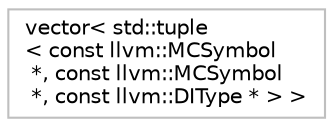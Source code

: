 digraph "Graphical Class Hierarchy"
{
 // LATEX_PDF_SIZE
  bgcolor="transparent";
  edge [fontname="Helvetica",fontsize="10",labelfontname="Helvetica",labelfontsize="10"];
  node [fontname="Helvetica",fontsize="10",shape=record];
  rankdir="LR";
  Node0 [label="vector\< std::tuple\l\< const llvm::MCSymbol\l *, const llvm::MCSymbol\l *, const llvm::DIType * \> \>",height=0.2,width=0.4,color="grey75",tooltip=" "];
}
